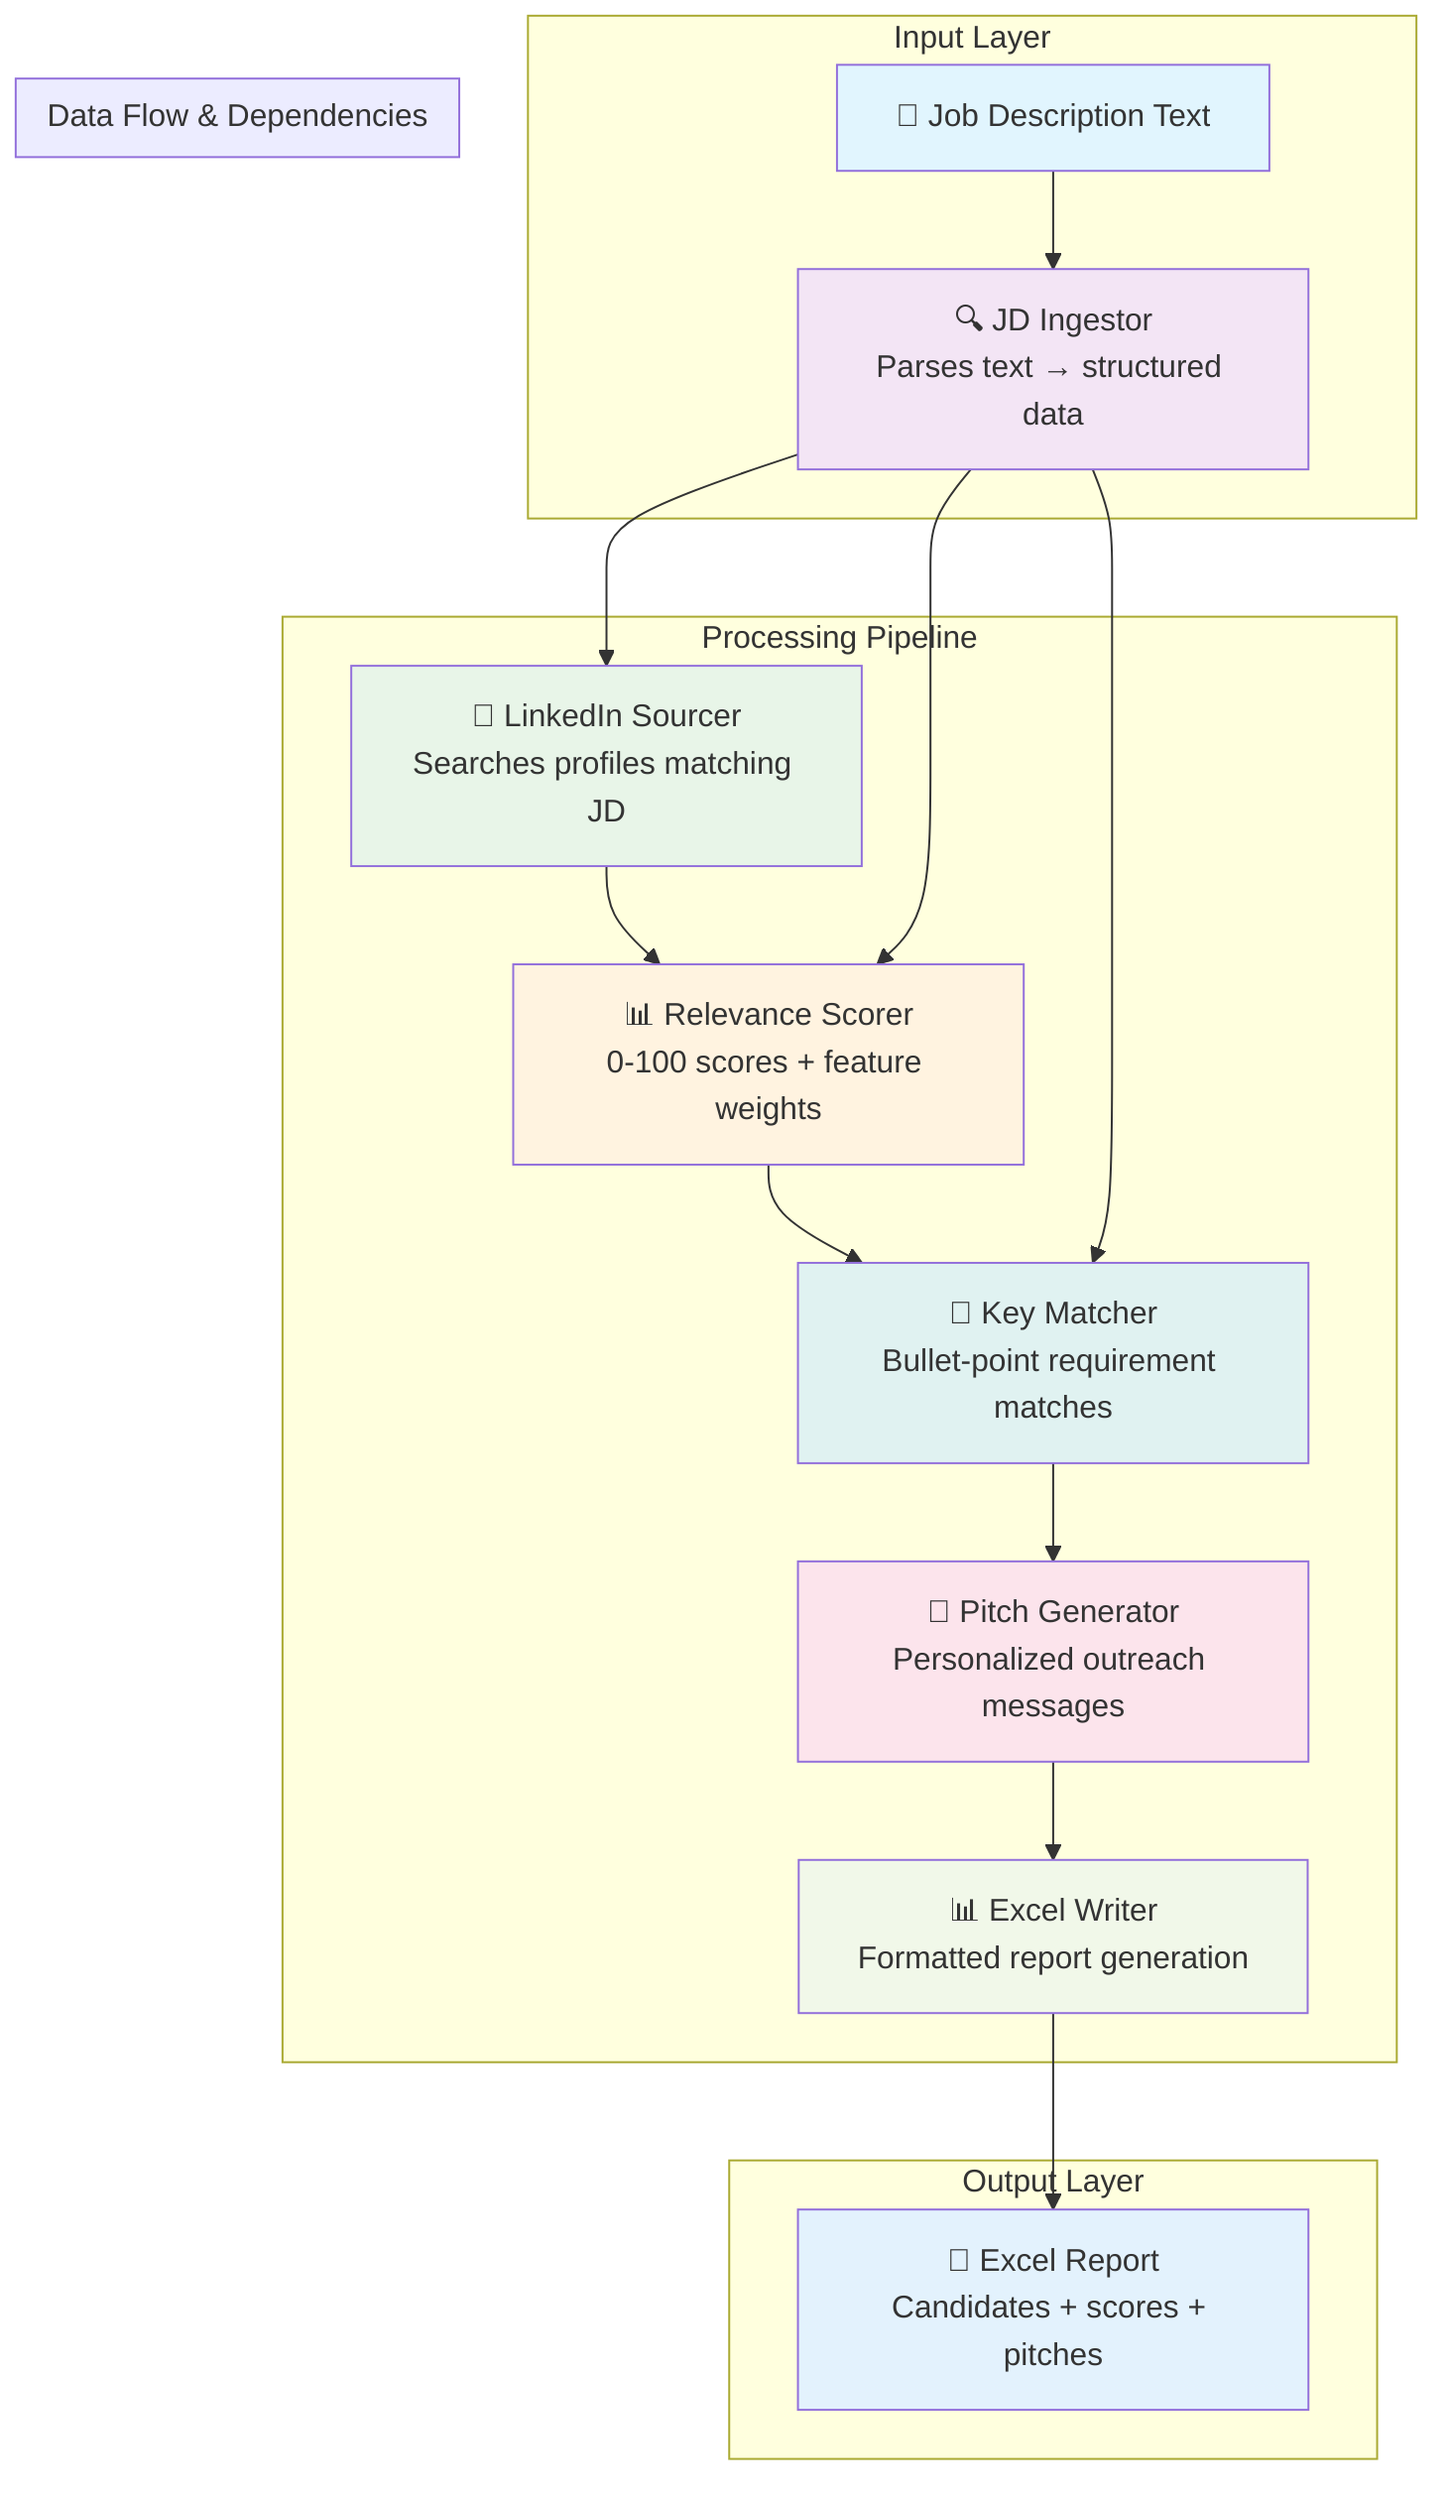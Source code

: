 graph TD
    subgraph "Input Layer"
        A[📄 Job Description Text] --> B
    end

    subgraph "Processing Pipeline" 
        B[🔍 JD Ingestor<br/>Parses text → structured data]
        C[👥 LinkedIn Sourcer<br/>Searches profiles matching JD]
        D[📊 Relevance Scorer<br/>0-100 scores + feature weights]
        E[🎯 Key Matcher<br/>Bullet-point requirement matches]
        F[💬 Pitch Generator<br/>Personalized outreach messages]
        G[📊 Excel Writer<br/>Formatted report generation]
    end
    
    subgraph "Output Layer"
        H[📁 Excel Report<br/>Candidates + scores + pitches]
    end

    subgraph "Data Flow & Dependencies"
        B --> C
        C --> D
        B --> D
        D --> E
        B --> E
        E --> F
        F --> G
        G --> H
    end
    
    style A fill:#e1f5fe
    style B fill:#f3e5f5
    style C fill:#e8f5e8
    style D fill:#fff3e0
    style E fill:#e0f2f1
    style F fill:#fce4ec
    style G fill:#f1f8e9
    style H fill:#e3f2fd